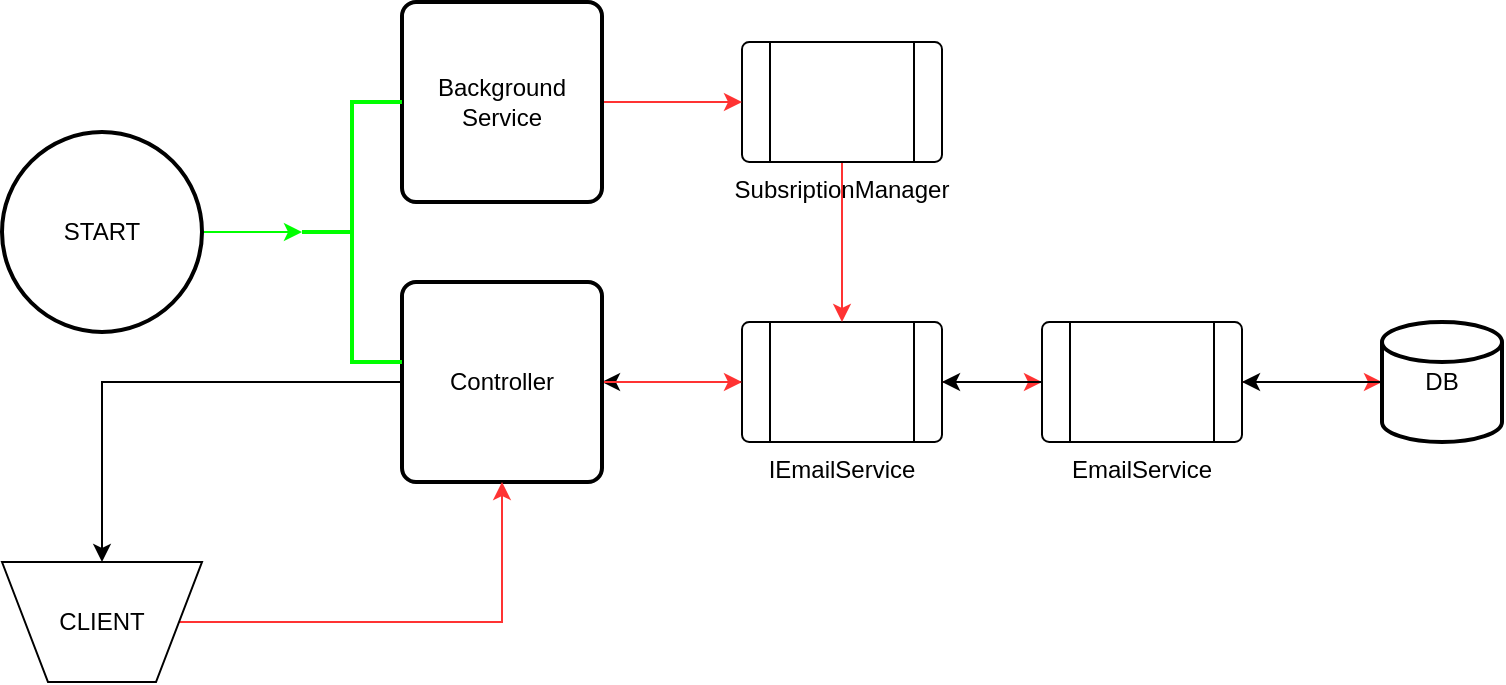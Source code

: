 <mxfile version="21.2.7" type="device">
  <diagram name="Page-1" id="QYyE2YP57dYAzB2uaimD">
    <mxGraphModel dx="1434" dy="764" grid="1" gridSize="10" guides="1" tooltips="1" connect="1" arrows="1" fold="1" page="1" pageScale="1" pageWidth="850" pageHeight="1100" math="0" shadow="0">
      <root>
        <mxCell id="0" />
        <mxCell id="1" parent="0" />
        <mxCell id="kUZrpS57GjxNQHsOo2yM-18" value="" style="edgeStyle=orthogonalEdgeStyle;rounded=0;orthogonalLoop=1;jettySize=auto;html=1;strokeColor=#FF3333;" edge="1" parent="1" source="kUZrpS57GjxNQHsOo2yM-1" target="kUZrpS57GjxNQHsOo2yM-3">
          <mxGeometry relative="1" as="geometry" />
        </mxCell>
        <mxCell id="kUZrpS57GjxNQHsOo2yM-27" style="edgeStyle=orthogonalEdgeStyle;rounded=0;orthogonalLoop=1;jettySize=auto;html=1;entryX=1;entryY=0.5;entryDx=0;entryDy=0;" edge="1" parent="1" source="kUZrpS57GjxNQHsOo2yM-1" target="kUZrpS57GjxNQHsOo2yM-6">
          <mxGeometry relative="1" as="geometry" />
        </mxCell>
        <mxCell id="kUZrpS57GjxNQHsOo2yM-1" value="IEmailService" style="verticalLabelPosition=bottom;verticalAlign=top;html=1;shape=process;whiteSpace=wrap;rounded=1;size=0.14;arcSize=6;" vertex="1" parent="1">
          <mxGeometry x="430" y="470" width="100" height="60" as="geometry" />
        </mxCell>
        <mxCell id="kUZrpS57GjxNQHsOo2yM-17" value="" style="edgeStyle=orthogonalEdgeStyle;rounded=0;orthogonalLoop=1;jettySize=auto;html=1;strokeColor=#FF3333;" edge="1" parent="1" source="kUZrpS57GjxNQHsOo2yM-2" target="kUZrpS57GjxNQHsOo2yM-1">
          <mxGeometry relative="1" as="geometry" />
        </mxCell>
        <mxCell id="kUZrpS57GjxNQHsOo2yM-2" value="SubsriptionManager" style="verticalLabelPosition=bottom;verticalAlign=top;html=1;shape=process;whiteSpace=wrap;rounded=1;size=0.14;arcSize=6;" vertex="1" parent="1">
          <mxGeometry x="430" y="330" width="100" height="60" as="geometry" />
        </mxCell>
        <mxCell id="kUZrpS57GjxNQHsOo2yM-20" value="" style="edgeStyle=orthogonalEdgeStyle;rounded=0;orthogonalLoop=1;jettySize=auto;html=1;strokeColor=#FF3333;" edge="1" parent="1" source="kUZrpS57GjxNQHsOo2yM-3" target="kUZrpS57GjxNQHsOo2yM-19">
          <mxGeometry relative="1" as="geometry" />
        </mxCell>
        <mxCell id="kUZrpS57GjxNQHsOo2yM-26" style="edgeStyle=orthogonalEdgeStyle;rounded=0;orthogonalLoop=1;jettySize=auto;html=1;entryX=1;entryY=0.5;entryDx=0;entryDy=0;" edge="1" parent="1" source="kUZrpS57GjxNQHsOo2yM-3" target="kUZrpS57GjxNQHsOo2yM-1">
          <mxGeometry relative="1" as="geometry" />
        </mxCell>
        <mxCell id="kUZrpS57GjxNQHsOo2yM-3" value="EmailService" style="verticalLabelPosition=bottom;verticalAlign=top;html=1;shape=process;whiteSpace=wrap;rounded=1;size=0.14;arcSize=6;" vertex="1" parent="1">
          <mxGeometry x="580" y="470" width="100" height="60" as="geometry" />
        </mxCell>
        <mxCell id="kUZrpS57GjxNQHsOo2yM-16" value="" style="edgeStyle=orthogonalEdgeStyle;rounded=0;orthogonalLoop=1;jettySize=auto;html=1;strokeColor=#FF3333;" edge="1" parent="1" source="kUZrpS57GjxNQHsOo2yM-5" target="kUZrpS57GjxNQHsOo2yM-2">
          <mxGeometry relative="1" as="geometry" />
        </mxCell>
        <mxCell id="kUZrpS57GjxNQHsOo2yM-5" value="Background&lt;br&gt;Service" style="rounded=1;whiteSpace=wrap;html=1;absoluteArcSize=1;arcSize=14;strokeWidth=2;" vertex="1" parent="1">
          <mxGeometry x="260" y="310" width="100" height="100" as="geometry" />
        </mxCell>
        <mxCell id="kUZrpS57GjxNQHsOo2yM-15" value="" style="edgeStyle=orthogonalEdgeStyle;rounded=0;orthogonalLoop=1;jettySize=auto;html=1;strokeColor=#FF3333;" edge="1" parent="1" source="kUZrpS57GjxNQHsOo2yM-6" target="kUZrpS57GjxNQHsOo2yM-1">
          <mxGeometry relative="1" as="geometry" />
        </mxCell>
        <mxCell id="kUZrpS57GjxNQHsOo2yM-31" style="edgeStyle=orthogonalEdgeStyle;rounded=0;orthogonalLoop=1;jettySize=auto;html=1;" edge="1" parent="1" source="kUZrpS57GjxNQHsOo2yM-6" target="kUZrpS57GjxNQHsOo2yM-29">
          <mxGeometry relative="1" as="geometry" />
        </mxCell>
        <mxCell id="kUZrpS57GjxNQHsOo2yM-6" value="Controller" style="rounded=1;whiteSpace=wrap;html=1;absoluteArcSize=1;arcSize=14;strokeWidth=2;" vertex="1" parent="1">
          <mxGeometry x="260" y="450" width="100" height="100" as="geometry" />
        </mxCell>
        <mxCell id="kUZrpS57GjxNQHsOo2yM-13" style="edgeStyle=orthogonalEdgeStyle;rounded=0;orthogonalLoop=1;jettySize=auto;html=1;entryX=0;entryY=0.5;entryDx=0;entryDy=0;entryPerimeter=0;strokeColor=#00FF00;" edge="1" parent="1" source="kUZrpS57GjxNQHsOo2yM-7" target="kUZrpS57GjxNQHsOo2yM-8">
          <mxGeometry relative="1" as="geometry" />
        </mxCell>
        <mxCell id="kUZrpS57GjxNQHsOo2yM-7" value="START" style="strokeWidth=2;html=1;shape=mxgraph.flowchart.start_2;whiteSpace=wrap;" vertex="1" parent="1">
          <mxGeometry x="60" y="375" width="100" height="100" as="geometry" />
        </mxCell>
        <mxCell id="kUZrpS57GjxNQHsOo2yM-8" value="" style="strokeWidth=2;html=1;shape=mxgraph.flowchart.annotation_2;align=left;labelPosition=right;pointerEvents=1;strokeColor=#00FF00;" vertex="1" parent="1">
          <mxGeometry x="210" y="360" width="50" height="130" as="geometry" />
        </mxCell>
        <mxCell id="kUZrpS57GjxNQHsOo2yM-25" style="edgeStyle=orthogonalEdgeStyle;rounded=0;orthogonalLoop=1;jettySize=auto;html=1;entryX=1;entryY=0.5;entryDx=0;entryDy=0;" edge="1" parent="1" source="kUZrpS57GjxNQHsOo2yM-19" target="kUZrpS57GjxNQHsOo2yM-3">
          <mxGeometry relative="1" as="geometry" />
        </mxCell>
        <mxCell id="kUZrpS57GjxNQHsOo2yM-19" value="DB" style="strokeWidth=2;html=1;shape=mxgraph.flowchart.database;whiteSpace=wrap;" vertex="1" parent="1">
          <mxGeometry x="750" y="470" width="60" height="60" as="geometry" />
        </mxCell>
        <mxCell id="kUZrpS57GjxNQHsOo2yM-30" style="edgeStyle=orthogonalEdgeStyle;rounded=0;orthogonalLoop=1;jettySize=auto;html=1;strokeColor=#FF3333;" edge="1" parent="1" source="kUZrpS57GjxNQHsOo2yM-29" target="kUZrpS57GjxNQHsOo2yM-6">
          <mxGeometry relative="1" as="geometry" />
        </mxCell>
        <mxCell id="kUZrpS57GjxNQHsOo2yM-29" value="CLIENT" style="verticalLabelPosition=middle;verticalAlign=middle;html=1;shape=trapezoid;perimeter=trapezoidPerimeter;whiteSpace=wrap;size=0.23;arcSize=10;flipV=1;labelPosition=center;align=center;" vertex="1" parent="1">
          <mxGeometry x="60" y="590" width="100" height="60" as="geometry" />
        </mxCell>
      </root>
    </mxGraphModel>
  </diagram>
</mxfile>
